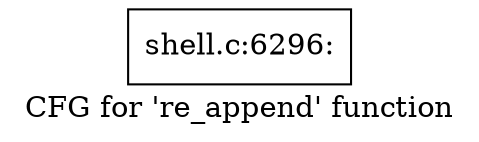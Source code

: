 digraph "CFG for 're_append' function" {
	label="CFG for 're_append' function";

	Node0x560276a15490 [shape=record,label="{shell.c:6296:}"];
}
